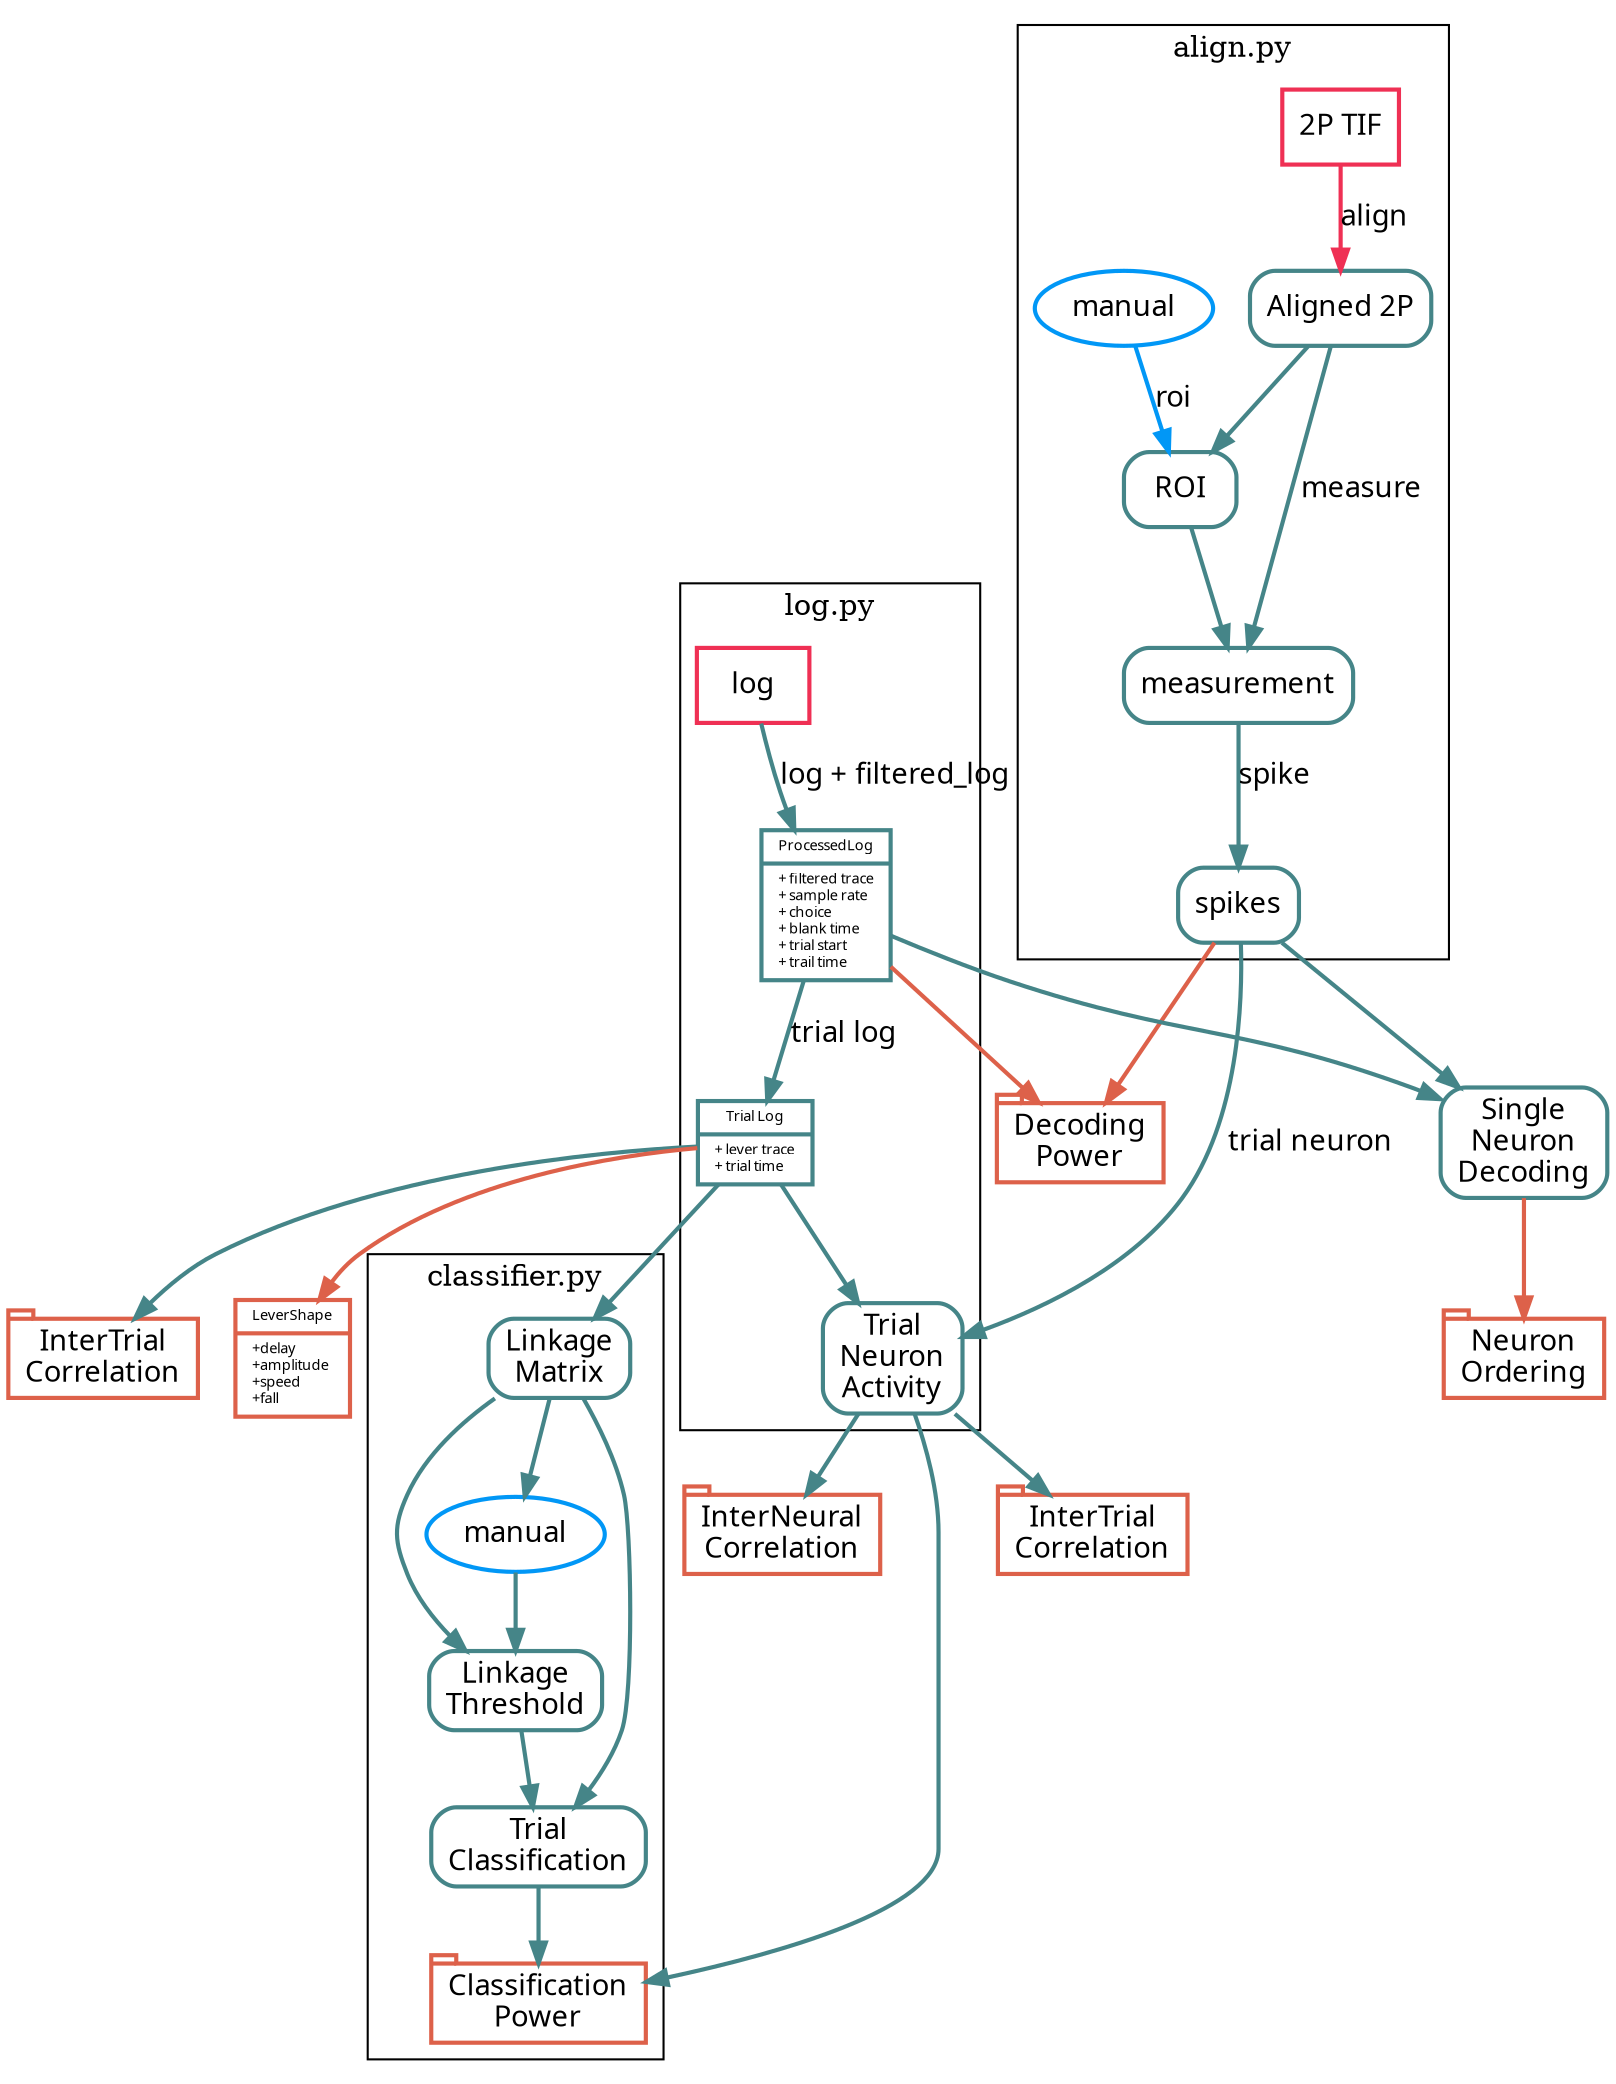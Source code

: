 digraph {
    node[shape="box" style="rounded" color="#458588" penwidth=2.0 fontname="Roboto Mono"]
    edge[color="#458588" penwidth=2.0 fontname="Roboto Mono"]
    subgraph cluster_alignment {
        label="align.py"
        two_photon_tiff
        aligned
        ROI
        measurement
        spikes
        manual
    }
    subgraph cluster_log {
        label="log.py"
        log
        processed_log
        trial_lever_trace
        trial_neuron_activity
    }
    subgraph cluster_classifier {
        label="classifier.py"
        intertrial_linkage
        manual_2
        linkage_threshold
        trial_classification
        classification_power
    }
    two_photon_tiff[label="2P TIF", style="solid", color="#EF3054"] 
    aligned[label="Aligned 2P"]
    two_photon_tiff -> aligned[color="#EF3054" label="align"]
    aligned -> ROI
    manual[shape="oval", color="#0197F6"]
    manual -> ROI[color="#0197F6" label="roi"]
    aligned -> measurement[label="measure"]
    ROI -> measurement
    measurement -> spikes[label="spike"]
    log[style="solid", color="#EF3054"]
    processed_log[shape="record", style="solid", label="{ProcessedLog |+ filtered trace\l+ sample rate\l+ choice\l+ blank time \l+ trial start \l+ trail time\l}", fontsize=7]
    log -> processed_log [label="log + filtered_log"]
    trial_lever_trace[shape="record" style="solid" label="{Trial Log|+ lever trace\l+ trial time\l}" fontsize=7]
    processed_log -> trial_lever_trace  [label="trial log"]
    trial_neuron_activity[label="Trial\nNeuron\nActivity"]
    trial_lever_trace -> trial_neuron_activity
    spikes -> trial_neuron_activity [label="trial neuron"]
    intertrial_lever_correlation[label="InterTrial\nCorrelation", shape="tab", color="#DD614A"]
    trial_lever_trace -> intertrial_lever_correlation
    trial_lever_trace -> lever_parameters[color="#DD614A"]
    lever_parameters[shape="record", style="solid", label="{LeverShape|+delay\l+amplitude\l+speed\l+fall\l}", color="#DD614A", fontsize=7]
    intertrial_neural_correlation[label="InterTrial\nCorrelation", shape="tab", color="#DD614A"]
    interneural_correlation[label="InterNeural\nCorrelation", shape="tab", color="#DD614A"]
    trial_neuron_activity -> intertrial_neural_correlation
    trial_neuron_activity -> interneural_correlation
    decoding[label="Decoding\nPower", shape="tab", color="#DD614A"]
    spikes -> decoding[color="#DD614A"]
    processed_log -> decoding[color="#DD614A"]
    single_neuron_decoding[label="Single\nNeuron\nDecoding"]
    processed_log -> single_neuron_decoding
    spikes -> single_neuron_decoding
    neuron_ordering[shape="tab", label="Neuron\nOrdering", color="#DD614A"]
    single_neuron_decoding -> neuron_ordering[color="#DD614A"]
    intertrial_linkage[label="Linkage\nMatrix"]
    trial_lever_trace -> intertrial_linkage
    trial_classification[label="Trial\nClassification"]
    linkage_threshold[label="Linkage\nThreshold"]
    intertrial_linkage -> linkage_threshold
    manual_2[label="manual", shape="oval", color="#0197F6"]
    manual_2 ->linkage_threshold 
    intertrial_linkage -> manual_2
    intertrial_linkage -> trial_classification
    linkage_threshold -> trial_classification
    classification_power[label="Classification\nPower", shape="tab", color="#DD614A"]
    trial_classification -> classification_power
    trial_neuron_activity -> classification_power
}
